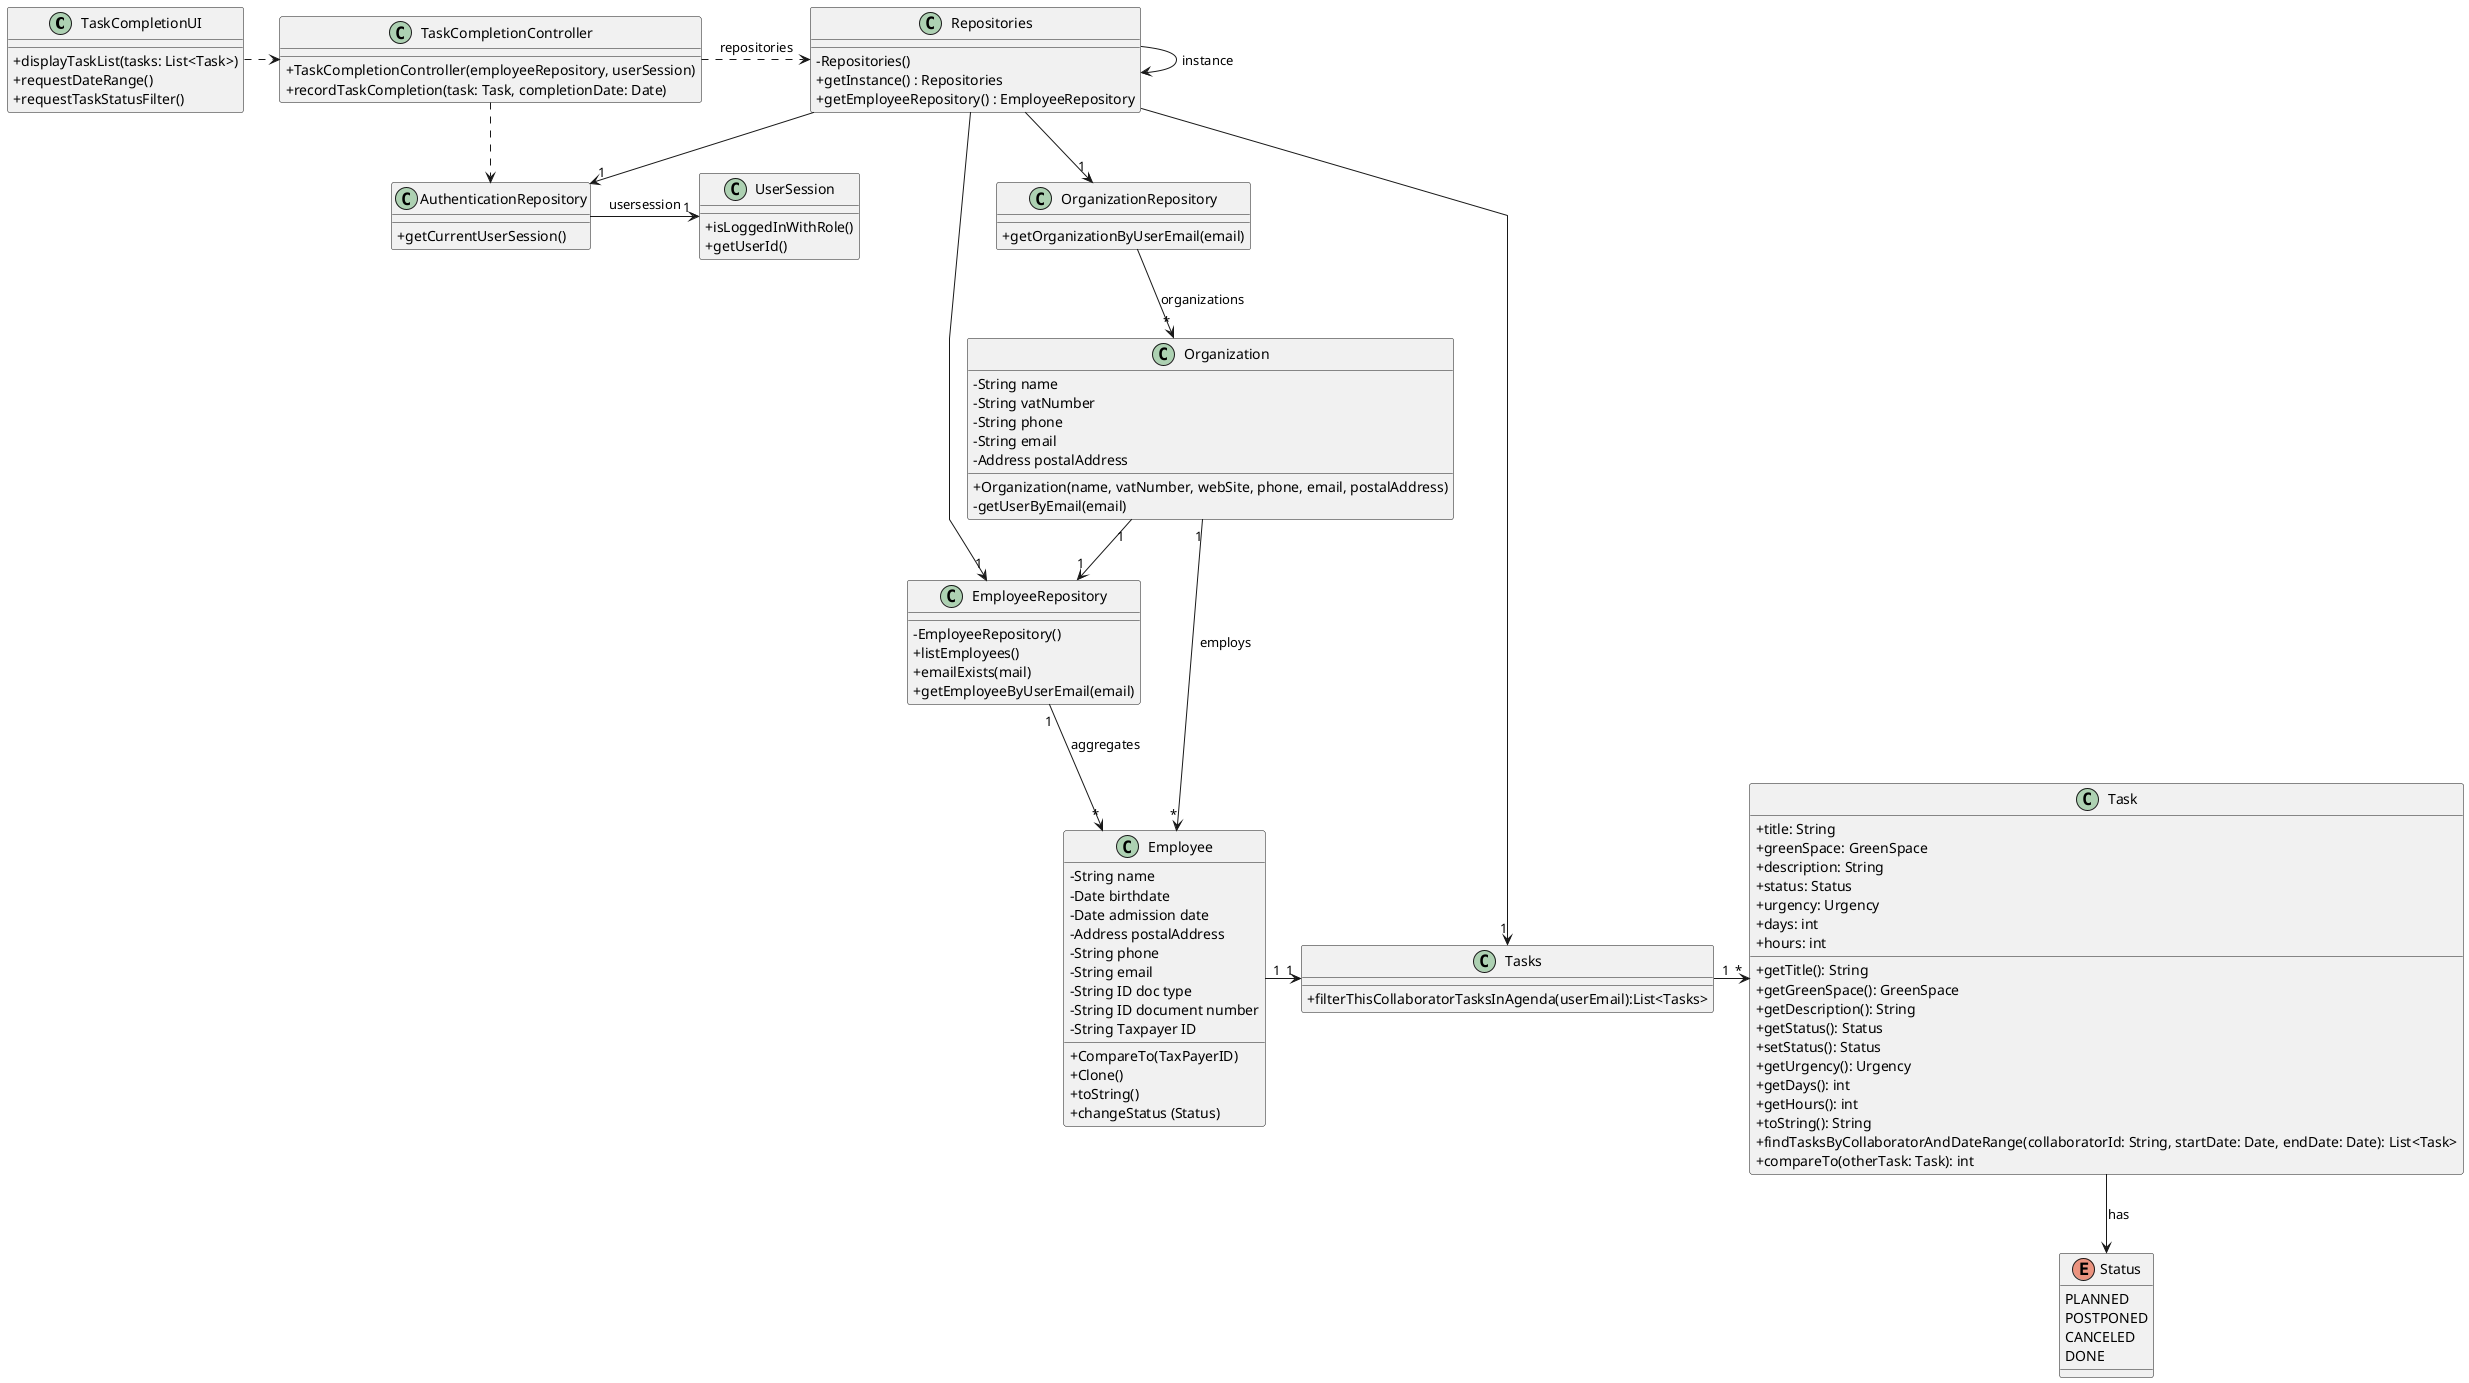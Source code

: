 @startuml
'skinparam monochrome true
skinparam packageStyle rectangle
skinparam shadowing false
skinparam linetype polyline
'skinparam linetype orto

skinparam classAttributeIconSize 0

'left to right direction


class TaskCompletionUI {
    + displayTaskList(tasks: List<Task>)
    + requestDateRange()
    + requestTaskStatusFilter()
}

class TaskCompletionController {
    + TaskCompletionController(employeeRepository, userSession)
    + recordTaskCompletion(task: Task, completionDate: Date)
}

class Repositories {
    - Repositories()
    + getInstance() : Repositories
    + getEmployeeRepository() : EmployeeRepository

}

class OrganizationRepository {
    + getOrganizationByUserEmail(email)
}

class Organization {
    - String name
    - String vatNumber
    - String phone
    - String email
    - Address postalAddress
    + Organization(name, vatNumber, webSite, phone, email, postalAddress)
    - getUserByEmail(email)
}

class AuthenticationRepository {
    + getCurrentUserSession()
}

class UserSession {
    + isLoggedInWithRole()
    + getUserId()
}

class EmployeeRepository {
    - EmployeeRepository()
    + listEmployees()
    + emailExists(mail)
    + getEmployeeByUserEmail(email)
}

class Employee {
    - String name
    - Date birthdate
    - Date admission date
    - Address postalAddress
    - String phone
    - String email
    - String ID doc type
    - String ID document number
    - String Taxpayer ID
    + CompareTo(TaxPayerID)
    + Clone()
    + toString()
    + changeStatus (Status)
}


class Tasks {
    +filterThisCollaboratorTasksInAgenda(userEmail):List<Tasks>
}

class Task {
    + title: String
    + greenSpace: GreenSpace
    + description: String
    + status: Status
    + urgency: Urgency
    + days: int
    + hours: int
    + getTitle(): String
    + getGreenSpace(): GreenSpace
    + getDescription(): String
    + getStatus(): Status
    +setStatus(): Status
    + getUrgency(): Urgency
    + getDays(): int
    + getHours(): int
    + toString(): String
    + findTasksByCollaboratorAndDateRange(collaboratorId: String, startDate: Date, endDate: Date): List<Task>
    + compareTo(otherTask: Task): int
}


enum Status {
    PLANNED
    POSTPONED
    CANCELED
    DONE
}




Repositories -> Repositories : instance
TaskCompletionUI .> TaskCompletionController
TaskCompletionController.> AuthenticationRepository
Repositories --> "1" OrganizationRepository
OrganizationRepository --> "*" Organization : organizations
Organization "1" --> "1" EmployeeRepository
Organization "1" --> "*" Employee : employs
TaskCompletionController .> Repositories : repositories
Repositories --> "1" AuthenticationRepository
Repositories --> "1" EmployeeRepository
Repositories --> "1" Tasks
AuthenticationRepository -> "1" UserSession : usersession
EmployeeRepository "1" --> "*" Employee : aggregates
Tasks "1" -> "*" Task
Task --> Status : has
Employee "1" -> "1" Tasks

@enduml
